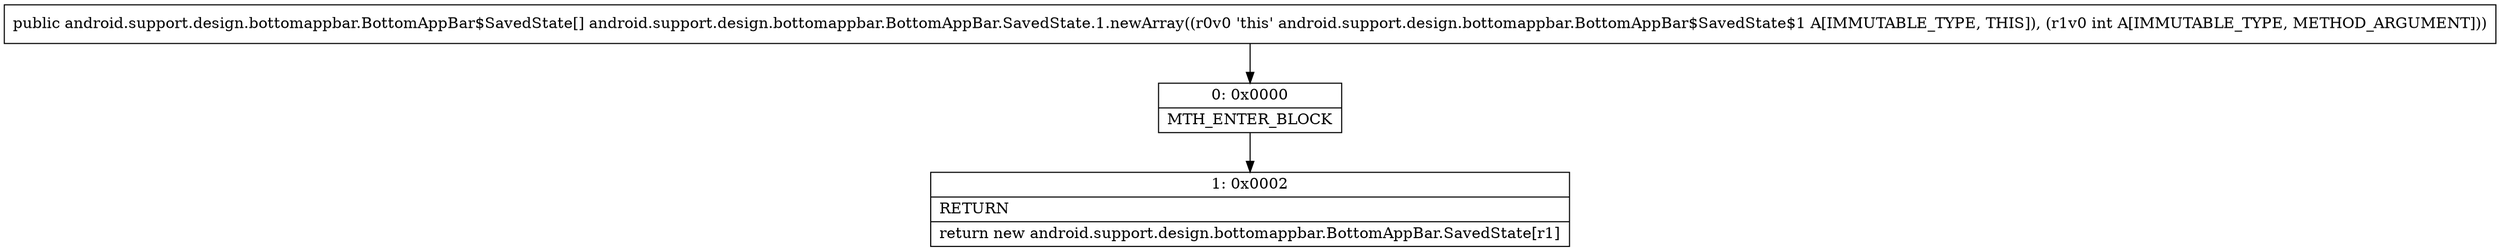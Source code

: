 digraph "CFG forandroid.support.design.bottomappbar.BottomAppBar.SavedState.1.newArray(I)[Landroid\/support\/design\/bottomappbar\/BottomAppBar$SavedState;" {
Node_0 [shape=record,label="{0\:\ 0x0000|MTH_ENTER_BLOCK\l}"];
Node_1 [shape=record,label="{1\:\ 0x0002|RETURN\l|return new android.support.design.bottomappbar.BottomAppBar.SavedState[r1]\l}"];
MethodNode[shape=record,label="{public android.support.design.bottomappbar.BottomAppBar$SavedState[] android.support.design.bottomappbar.BottomAppBar.SavedState.1.newArray((r0v0 'this' android.support.design.bottomappbar.BottomAppBar$SavedState$1 A[IMMUTABLE_TYPE, THIS]), (r1v0 int A[IMMUTABLE_TYPE, METHOD_ARGUMENT])) }"];
MethodNode -> Node_0;
Node_0 -> Node_1;
}

